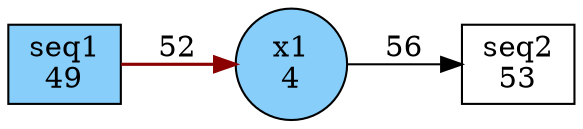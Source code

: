 digraph G {
rankdir = LR;
size ="8.5"
node [shape = box, fillcolor = lightskyblue, style = filled, label="seq1
49"]; seq1;
node [shape = box, fillcolor = white, style = filled, label="seq2
53"]; seq2;
node [shape = circle, fillcolor = lightskyblue, style = filled, label="x1
4"]; x1;
seq1 -> x1 [penwidth = 1.5, label = "52", color = red4 ];
x1 -> seq2 [penwidth = 1, label = "56"];
}
